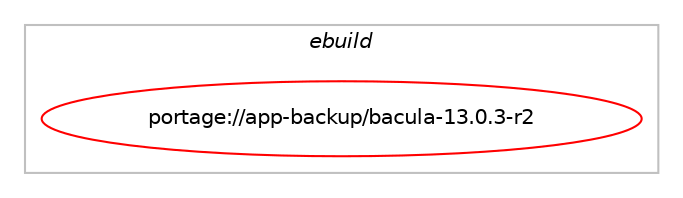 digraph prolog {

# *************
# Graph options
# *************

newrank=true;
concentrate=true;
compound=true;
graph [rankdir=LR,fontname=Helvetica,fontsize=10,ranksep=1.5];#, ranksep=2.5, nodesep=0.2];
edge  [arrowhead=vee];
node  [fontname=Helvetica,fontsize=10];

# **********
# The ebuild
# **********

subgraph cluster_leftcol {
color=gray;
label=<<i>ebuild</i>>;
id [label="portage://app-backup/bacula-13.0.3-r2", color=red, width=4, href="../app-backup/bacula-13.0.3-r2.svg"];
}

# ****************
# The dependencies
# ****************

subgraph cluster_midcol {
color=gray;
label=<<i>dependencies</i>>;
subgraph cluster_compile {
fillcolor="#eeeeee";
style=filled;
label=<<i>compile</i>>;
# *** BEGIN UNKNOWN DEPENDENCY TYPE (TODO) ***
# id -> equal(use_conditional_group(negative,bacula-clientonly,portage://app-backup/bacula-13.0.3-r2,[use_conditional_group(negative,bacula-nodir,portage://app-backup/bacula-13.0.3-r2,[package_dependency(portage://app-backup/bacula-13.0.3-r2,install,no,virtual,mta,none,[,,],[],[])]),use_conditional_group(positive,postgres,portage://app-backup/bacula-13.0.3-r2,[package_dependency(portage://app-backup/bacula-13.0.3-r2,install,no,dev-db,postgresql,none,[,,],any_same_slot,[use(enable(threads),positive)])]),use_conditional_group(positive,mysql,portage://app-backup/bacula-13.0.3-r2,[any_of_group([package_dependency(portage://app-backup/bacula-13.0.3-r2,install,no,dev-db,mysql-connector-c,none,[,,],[],[]),package_dependency(portage://app-backup/bacula-13.0.3-r2,install,no,dev-db,mariadb-connector-c,none,[,,],[],[])])]),use_conditional_group(positive,sqlite,portage://app-backup/bacula-13.0.3-r2,[package_dependency(portage://app-backup/bacula-13.0.3-r2,install,no,dev-db,sqlite,none,[,,],[slot(3)],[])])]))
# *** END UNKNOWN DEPENDENCY TYPE (TODO) ***

# *** BEGIN UNKNOWN DEPENDENCY TYPE (TODO) ***
# id -> equal(use_conditional_group(negative,static,portage://app-backup/bacula-13.0.3-r2,[package_dependency(portage://app-backup/bacula-13.0.3-r2,install,no,dev-libs,lzo,none,[,,],[],[]),package_dependency(portage://app-backup/bacula-13.0.3-r2,install,no,sys-libs,ncurses,none,[,,],any_same_slot,[]),package_dependency(portage://app-backup/bacula-13.0.3-r2,install,no,sys-libs,zlib,none,[,,],[],[]),use_conditional_group(positive,acl,portage://app-backup/bacula-13.0.3-r2,[package_dependency(portage://app-backup/bacula-13.0.3-r2,install,no,virtual,acl,none,[,,],[],[])]),use_conditional_group(positive,ssl,portage://app-backup/bacula-13.0.3-r2,[package_dependency(portage://app-backup/bacula-13.0.3-r2,install,no,dev-libs,openssl,none,[,,],[slot(0),equal],[])])]))
# *** END UNKNOWN DEPENDENCY TYPE (TODO) ***

# *** BEGIN UNKNOWN DEPENDENCY TYPE (TODO) ***
# id -> equal(use_conditional_group(positive,logwatch,portage://app-backup/bacula-13.0.3-r2,[package_dependency(portage://app-backup/bacula-13.0.3-r2,install,no,sys-apps,logwatch,none,[,,],[],[])]))
# *** END UNKNOWN DEPENDENCY TYPE (TODO) ***

# *** BEGIN UNKNOWN DEPENDENCY TYPE (TODO) ***
# id -> equal(use_conditional_group(positive,qt5,portage://app-backup/bacula-13.0.3-r2,[package_dependency(portage://app-backup/bacula-13.0.3-r2,install,no,dev-qt,qtcore,none,[,,],[slot(5)],[]),package_dependency(portage://app-backup/bacula-13.0.3-r2,install,no,dev-qt,qtgui,none,[,,],[slot(5)],[]),package_dependency(portage://app-backup/bacula-13.0.3-r2,install,no,dev-qt,qtwidgets,none,[,,],[slot(5)],[]),package_dependency(portage://app-backup/bacula-13.0.3-r2,install,no,dev-qt,qtsvg,none,[,,],[slot(5)],[]),package_dependency(portage://app-backup/bacula-13.0.3-r2,install,no,x11-libs,qwt,none,[,,],[slot(6)],[])]))
# *** END UNKNOWN DEPENDENCY TYPE (TODO) ***

# *** BEGIN UNKNOWN DEPENDENCY TYPE (TODO) ***
# id -> equal(use_conditional_group(positive,readline,portage://app-backup/bacula-13.0.3-r2,[package_dependency(portage://app-backup/bacula-13.0.3-r2,install,no,sys-libs,readline,none,[,,],[slot(0)],[])]))
# *** END UNKNOWN DEPENDENCY TYPE (TODO) ***

# *** BEGIN UNKNOWN DEPENDENCY TYPE (TODO) ***
# id -> equal(use_conditional_group(positive,static,portage://app-backup/bacula-13.0.3-r2,[package_dependency(portage://app-backup/bacula-13.0.3-r2,install,no,dev-libs,lzo,none,[,,],[],[use(enable(static-libs),none)]),package_dependency(portage://app-backup/bacula-13.0.3-r2,install,no,sys-libs,ncurses,none,[,,],any_same_slot,[use(enable(static-libs),none)]),package_dependency(portage://app-backup/bacula-13.0.3-r2,install,no,sys-libs,zlib,none,[,,],[],[use(enable(static-libs),none)]),use_conditional_group(positive,acl,portage://app-backup/bacula-13.0.3-r2,[package_dependency(portage://app-backup/bacula-13.0.3-r2,install,no,virtual,acl,none,[,,],[],[use(enable(static-libs),positive)])]),use_conditional_group(positive,ssl,portage://app-backup/bacula-13.0.3-r2,[package_dependency(portage://app-backup/bacula-13.0.3-r2,install,no,dev-libs,openssl,none,[,,],[slot(0),equal],[use(enable(static-libs),none)])])]))
# *** END UNKNOWN DEPENDENCY TYPE (TODO) ***

# *** BEGIN UNKNOWN DEPENDENCY TYPE (TODO) ***
# id -> equal(use_conditional_group(positive,tcpd,portage://app-backup/bacula-13.0.3-r2,[package_dependency(portage://app-backup/bacula-13.0.3-r2,install,no,sys-apps,tcp-wrappers,greaterequal,[7.6,,,7.6],[],[])]))
# *** END UNKNOWN DEPENDENCY TYPE (TODO) ***

# *** BEGIN UNKNOWN DEPENDENCY TYPE (TODO) ***
# id -> equal(package_dependency(portage://app-backup/bacula-13.0.3-r2,install,no,dev-libs,gmp,none,[,,],[slot(0)],[]))
# *** END UNKNOWN DEPENDENCY TYPE (TODO) ***

# *** BEGIN UNKNOWN DEPENDENCY TYPE (TODO) ***
# id -> equal(package_dependency(portage://app-backup/bacula-13.0.3-r2,install,no,dev-util,patchelf,none,[,,],[],[]))
# *** END UNKNOWN DEPENDENCY TYPE (TODO) ***

}
subgraph cluster_compileandrun {
fillcolor="#eeeeee";
style=filled;
label=<<i>compile and run</i>>;
}
subgraph cluster_run {
fillcolor="#eeeeee";
style=filled;
label=<<i>run</i>>;
# *** BEGIN UNKNOWN DEPENDENCY TYPE (TODO) ***
# id -> equal(use_conditional_group(negative,bacula-clientonly,portage://app-backup/bacula-13.0.3-r2,[use_conditional_group(negative,bacula-nodir,portage://app-backup/bacula-13.0.3-r2,[package_dependency(portage://app-backup/bacula-13.0.3-r2,run,no,virtual,mta,none,[,,],[],[])]),use_conditional_group(positive,postgres,portage://app-backup/bacula-13.0.3-r2,[package_dependency(portage://app-backup/bacula-13.0.3-r2,run,no,dev-db,postgresql,none,[,,],any_same_slot,[use(enable(threads),positive)])]),use_conditional_group(positive,mysql,portage://app-backup/bacula-13.0.3-r2,[any_of_group([package_dependency(portage://app-backup/bacula-13.0.3-r2,run,no,dev-db,mysql-connector-c,none,[,,],[],[]),package_dependency(portage://app-backup/bacula-13.0.3-r2,run,no,dev-db,mariadb-connector-c,none,[,,],[],[])])]),use_conditional_group(positive,sqlite,portage://app-backup/bacula-13.0.3-r2,[package_dependency(portage://app-backup/bacula-13.0.3-r2,run,no,dev-db,sqlite,none,[,,],[slot(3)],[])])]))
# *** END UNKNOWN DEPENDENCY TYPE (TODO) ***

# *** BEGIN UNKNOWN DEPENDENCY TYPE (TODO) ***
# id -> equal(use_conditional_group(negative,bacula-clientonly,portage://app-backup/bacula-13.0.3-r2,[use_conditional_group(negative,bacula-nosd,portage://app-backup/bacula-13.0.3-r2,[package_dependency(portage://app-backup/bacula-13.0.3-r2,run,no,app-arch,mt-st,none,[,,],[],[]),package_dependency(portage://app-backup/bacula-13.0.3-r2,run,no,sys-block,mtx,none,[,,],[],[])])]))
# *** END UNKNOWN DEPENDENCY TYPE (TODO) ***

# *** BEGIN UNKNOWN DEPENDENCY TYPE (TODO) ***
# id -> equal(use_conditional_group(negative,static,portage://app-backup/bacula-13.0.3-r2,[package_dependency(portage://app-backup/bacula-13.0.3-r2,run,no,dev-libs,lzo,none,[,,],[],[]),package_dependency(portage://app-backup/bacula-13.0.3-r2,run,no,sys-libs,ncurses,none,[,,],any_same_slot,[]),package_dependency(portage://app-backup/bacula-13.0.3-r2,run,no,sys-libs,zlib,none,[,,],[],[]),use_conditional_group(positive,acl,portage://app-backup/bacula-13.0.3-r2,[package_dependency(portage://app-backup/bacula-13.0.3-r2,run,no,virtual,acl,none,[,,],[],[])]),use_conditional_group(positive,ssl,portage://app-backup/bacula-13.0.3-r2,[package_dependency(portage://app-backup/bacula-13.0.3-r2,run,no,dev-libs,openssl,none,[,,],[slot(0),equal],[])])]))
# *** END UNKNOWN DEPENDENCY TYPE (TODO) ***

# *** BEGIN UNKNOWN DEPENDENCY TYPE (TODO) ***
# id -> equal(use_conditional_group(positive,logwatch,portage://app-backup/bacula-13.0.3-r2,[package_dependency(portage://app-backup/bacula-13.0.3-r2,run,no,sys-apps,logwatch,none,[,,],[],[])]))
# *** END UNKNOWN DEPENDENCY TYPE (TODO) ***

# *** BEGIN UNKNOWN DEPENDENCY TYPE (TODO) ***
# id -> equal(use_conditional_group(positive,qt5,portage://app-backup/bacula-13.0.3-r2,[package_dependency(portage://app-backup/bacula-13.0.3-r2,run,no,dev-qt,qtcore,none,[,,],[slot(5)],[]),package_dependency(portage://app-backup/bacula-13.0.3-r2,run,no,dev-qt,qtgui,none,[,,],[slot(5)],[]),package_dependency(portage://app-backup/bacula-13.0.3-r2,run,no,dev-qt,qtwidgets,none,[,,],[slot(5)],[]),package_dependency(portage://app-backup/bacula-13.0.3-r2,run,no,dev-qt,qtsvg,none,[,,],[slot(5)],[]),package_dependency(portage://app-backup/bacula-13.0.3-r2,run,no,x11-libs,qwt,none,[,,],[slot(6)],[])]))
# *** END UNKNOWN DEPENDENCY TYPE (TODO) ***

# *** BEGIN UNKNOWN DEPENDENCY TYPE (TODO) ***
# id -> equal(use_conditional_group(positive,readline,portage://app-backup/bacula-13.0.3-r2,[package_dependency(portage://app-backup/bacula-13.0.3-r2,run,no,sys-libs,readline,none,[,,],[slot(0)],[])]))
# *** END UNKNOWN DEPENDENCY TYPE (TODO) ***

# *** BEGIN UNKNOWN DEPENDENCY TYPE (TODO) ***
# id -> equal(use_conditional_group(positive,selinux,portage://app-backup/bacula-13.0.3-r2,[package_dependency(portage://app-backup/bacula-13.0.3-r2,run,no,sec-policy,selinux-bacula,none,[,,],[],[])]))
# *** END UNKNOWN DEPENDENCY TYPE (TODO) ***

# *** BEGIN UNKNOWN DEPENDENCY TYPE (TODO) ***
# id -> equal(use_conditional_group(positive,static,portage://app-backup/bacula-13.0.3-r2,[package_dependency(portage://app-backup/bacula-13.0.3-r2,run,no,dev-libs,lzo,none,[,,],[],[use(enable(static-libs),none)]),package_dependency(portage://app-backup/bacula-13.0.3-r2,run,no,sys-libs,ncurses,none,[,,],any_same_slot,[use(enable(static-libs),none)]),package_dependency(portage://app-backup/bacula-13.0.3-r2,run,no,sys-libs,zlib,none,[,,],[],[use(enable(static-libs),none)]),use_conditional_group(positive,acl,portage://app-backup/bacula-13.0.3-r2,[package_dependency(portage://app-backup/bacula-13.0.3-r2,run,no,virtual,acl,none,[,,],[],[use(enable(static-libs),positive)])]),use_conditional_group(positive,ssl,portage://app-backup/bacula-13.0.3-r2,[package_dependency(portage://app-backup/bacula-13.0.3-r2,run,no,dev-libs,openssl,none,[,,],[slot(0),equal],[use(enable(static-libs),none)])])]))
# *** END UNKNOWN DEPENDENCY TYPE (TODO) ***

# *** BEGIN UNKNOWN DEPENDENCY TYPE (TODO) ***
# id -> equal(use_conditional_group(positive,tcpd,portage://app-backup/bacula-13.0.3-r2,[package_dependency(portage://app-backup/bacula-13.0.3-r2,run,no,sys-apps,tcp-wrappers,greaterequal,[7.6,,,7.6],[],[])]))
# *** END UNKNOWN DEPENDENCY TYPE (TODO) ***

# *** BEGIN UNKNOWN DEPENDENCY TYPE (TODO) ***
# id -> equal(use_conditional_group(positive,vim-syntax,portage://app-backup/bacula-13.0.3-r2,[any_of_group([package_dependency(portage://app-backup/bacula-13.0.3-r2,run,no,app-editors,vim,none,[,,],[],[]),package_dependency(portage://app-backup/bacula-13.0.3-r2,run,no,app-editors,gvim,none,[,,],[],[])])]))
# *** END UNKNOWN DEPENDENCY TYPE (TODO) ***

# *** BEGIN UNKNOWN DEPENDENCY TYPE (TODO) ***
# id -> equal(package_dependency(portage://app-backup/bacula-13.0.3-r2,run,no,acct-group,bacula,none,[,,],[],[]))
# *** END UNKNOWN DEPENDENCY TYPE (TODO) ***

# *** BEGIN UNKNOWN DEPENDENCY TYPE (TODO) ***
# id -> equal(package_dependency(portage://app-backup/bacula-13.0.3-r2,run,no,acct-user,bacula,none,[,,],[],[]))
# *** END UNKNOWN DEPENDENCY TYPE (TODO) ***

# *** BEGIN UNKNOWN DEPENDENCY TYPE (TODO) ***
# id -> equal(package_dependency(portage://app-backup/bacula-13.0.3-r2,run,no,dev-libs,gmp,none,[,,],[slot(0)],[]))
# *** END UNKNOWN DEPENDENCY TYPE (TODO) ***

# *** BEGIN UNKNOWN DEPENDENCY TYPE (TODO) ***
# id -> equal(package_dependency(portage://app-backup/bacula-13.0.3-r2,run,no,dev-util,patchelf,none,[,,],[],[]))
# *** END UNKNOWN DEPENDENCY TYPE (TODO) ***

}
}

# **************
# The candidates
# **************

subgraph cluster_choices {
rank=same;
color=gray;
label=<<i>candidates</i>>;

}

}
